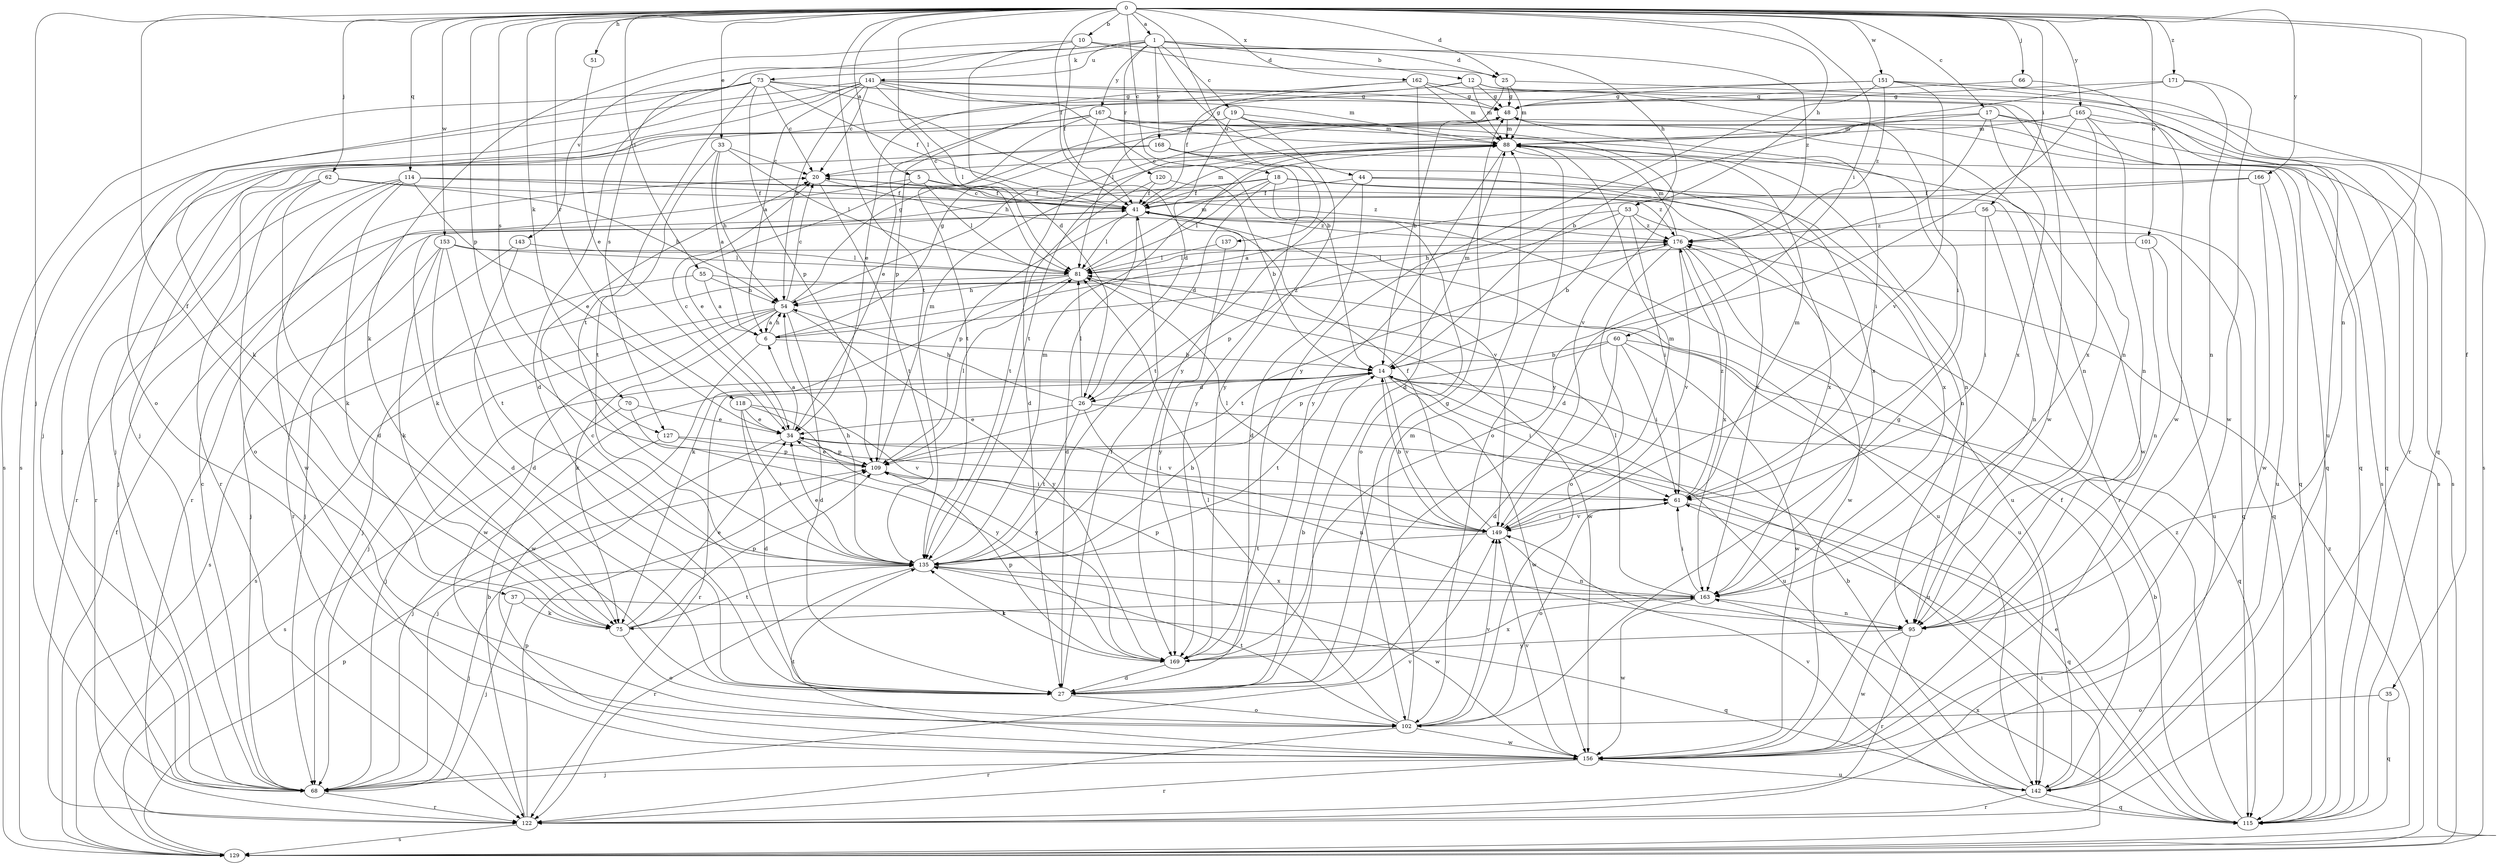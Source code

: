 strict digraph  {
0;
1;
5;
6;
10;
12;
14;
17;
18;
19;
20;
25;
26;
27;
33;
34;
35;
37;
41;
44;
48;
51;
53;
54;
55;
56;
60;
61;
62;
66;
68;
70;
73;
75;
81;
88;
95;
101;
102;
109;
114;
115;
118;
120;
122;
127;
129;
135;
137;
141;
142;
143;
149;
151;
153;
156;
162;
163;
165;
166;
167;
168;
169;
171;
176;
0 -> 1  [label=a];
0 -> 5  [label=a];
0 -> 10  [label=b];
0 -> 17  [label=c];
0 -> 18  [label=c];
0 -> 25  [label=d];
0 -> 33  [label=e];
0 -> 35  [label=f];
0 -> 37  [label=f];
0 -> 41  [label=f];
0 -> 51  [label=h];
0 -> 53  [label=h];
0 -> 55  [label=i];
0 -> 56  [label=i];
0 -> 60  [label=i];
0 -> 62  [label=j];
0 -> 66  [label=j];
0 -> 68  [label=j];
0 -> 70  [label=k];
0 -> 81  [label=l];
0 -> 95  [label=n];
0 -> 101  [label=o];
0 -> 109  [label=p];
0 -> 114  [label=q];
0 -> 118  [label=r];
0 -> 127  [label=s];
0 -> 135  [label=t];
0 -> 137  [label=u];
0 -> 151  [label=w];
0 -> 153  [label=w];
0 -> 162  [label=x];
0 -> 165  [label=y];
0 -> 166  [label=y];
0 -> 171  [label=z];
1 -> 12  [label=b];
1 -> 19  [label=c];
1 -> 25  [label=d];
1 -> 44  [label=g];
1 -> 53  [label=h];
1 -> 73  [label=k];
1 -> 120  [label=r];
1 -> 127  [label=s];
1 -> 141  [label=u];
1 -> 143  [label=v];
1 -> 167  [label=y];
1 -> 168  [label=y];
5 -> 34  [label=e];
5 -> 41  [label=f];
5 -> 81  [label=l];
5 -> 122  [label=r];
5 -> 176  [label=z];
6 -> 14  [label=b];
6 -> 48  [label=g];
6 -> 54  [label=h];
6 -> 156  [label=w];
6 -> 176  [label=z];
10 -> 25  [label=d];
10 -> 26  [label=d];
10 -> 41  [label=f];
10 -> 75  [label=k];
10 -> 176  [label=z];
12 -> 48  [label=g];
12 -> 68  [label=j];
12 -> 81  [label=l];
12 -> 88  [label=m];
12 -> 142  [label=u];
12 -> 156  [label=w];
14 -> 26  [label=d];
14 -> 61  [label=i];
14 -> 68  [label=j];
14 -> 88  [label=m];
14 -> 122  [label=r];
14 -> 135  [label=t];
14 -> 142  [label=u];
14 -> 149  [label=v];
14 -> 156  [label=w];
17 -> 54  [label=h];
17 -> 88  [label=m];
17 -> 115  [label=q];
17 -> 129  [label=s];
17 -> 163  [label=x];
17 -> 169  [label=y];
18 -> 26  [label=d];
18 -> 41  [label=f];
18 -> 75  [label=k];
18 -> 81  [label=l];
18 -> 102  [label=o];
18 -> 122  [label=r];
18 -> 163  [label=x];
19 -> 26  [label=d];
19 -> 68  [label=j];
19 -> 88  [label=m];
19 -> 129  [label=s];
19 -> 149  [label=v];
19 -> 169  [label=y];
20 -> 41  [label=f];
20 -> 135  [label=t];
20 -> 149  [label=v];
25 -> 14  [label=b];
25 -> 48  [label=g];
25 -> 88  [label=m];
25 -> 129  [label=s];
26 -> 34  [label=e];
26 -> 54  [label=h];
26 -> 81  [label=l];
26 -> 135  [label=t];
26 -> 142  [label=u];
26 -> 149  [label=v];
27 -> 14  [label=b];
27 -> 20  [label=c];
27 -> 41  [label=f];
27 -> 48  [label=g];
27 -> 102  [label=o];
33 -> 6  [label=a];
33 -> 20  [label=c];
33 -> 54  [label=h];
33 -> 81  [label=l];
33 -> 135  [label=t];
34 -> 6  [label=a];
34 -> 20  [label=c];
34 -> 68  [label=j];
34 -> 95  [label=n];
34 -> 109  [label=p];
35 -> 102  [label=o];
35 -> 115  [label=q];
37 -> 68  [label=j];
37 -> 75  [label=k];
37 -> 115  [label=q];
41 -> 20  [label=c];
41 -> 27  [label=d];
41 -> 81  [label=l];
41 -> 88  [label=m];
41 -> 109  [label=p];
41 -> 115  [label=q];
41 -> 122  [label=r];
41 -> 176  [label=z];
44 -> 27  [label=d];
44 -> 41  [label=f];
44 -> 95  [label=n];
44 -> 135  [label=t];
44 -> 163  [label=x];
48 -> 88  [label=m];
48 -> 115  [label=q];
51 -> 34  [label=e];
53 -> 14  [label=b];
53 -> 54  [label=h];
53 -> 61  [label=i];
53 -> 109  [label=p];
53 -> 142  [label=u];
53 -> 176  [label=z];
54 -> 6  [label=a];
54 -> 20  [label=c];
54 -> 27  [label=d];
54 -> 48  [label=g];
54 -> 68  [label=j];
54 -> 75  [label=k];
54 -> 129  [label=s];
54 -> 156  [label=w];
54 -> 169  [label=y];
55 -> 6  [label=a];
55 -> 54  [label=h];
55 -> 68  [label=j];
55 -> 142  [label=u];
56 -> 61  [label=i];
56 -> 95  [label=n];
56 -> 115  [label=q];
56 -> 176  [label=z];
60 -> 14  [label=b];
60 -> 27  [label=d];
60 -> 61  [label=i];
60 -> 109  [label=p];
60 -> 115  [label=q];
60 -> 156  [label=w];
61 -> 88  [label=m];
61 -> 102  [label=o];
61 -> 115  [label=q];
61 -> 149  [label=v];
61 -> 176  [label=z];
62 -> 27  [label=d];
62 -> 41  [label=f];
62 -> 54  [label=h];
62 -> 102  [label=o];
62 -> 122  [label=r];
66 -> 48  [label=g];
66 -> 156  [label=w];
68 -> 20  [label=c];
68 -> 122  [label=r];
68 -> 149  [label=v];
70 -> 34  [label=e];
70 -> 129  [label=s];
70 -> 169  [label=y];
73 -> 20  [label=c];
73 -> 27  [label=d];
73 -> 41  [label=f];
73 -> 48  [label=g];
73 -> 68  [label=j];
73 -> 109  [label=p];
73 -> 129  [label=s];
73 -> 135  [label=t];
73 -> 169  [label=y];
75 -> 34  [label=e];
75 -> 102  [label=o];
75 -> 109  [label=p];
75 -> 135  [label=t];
81 -> 54  [label=h];
81 -> 75  [label=k];
81 -> 88  [label=m];
81 -> 129  [label=s];
81 -> 156  [label=w];
88 -> 20  [label=c];
88 -> 95  [label=n];
88 -> 102  [label=o];
88 -> 156  [label=w];
88 -> 169  [label=y];
95 -> 122  [label=r];
95 -> 156  [label=w];
95 -> 169  [label=y];
101 -> 81  [label=l];
101 -> 95  [label=n];
101 -> 142  [label=u];
102 -> 48  [label=g];
102 -> 81  [label=l];
102 -> 88  [label=m];
102 -> 122  [label=r];
102 -> 135  [label=t];
102 -> 149  [label=v];
102 -> 156  [label=w];
109 -> 34  [label=e];
109 -> 61  [label=i];
109 -> 81  [label=l];
109 -> 88  [label=m];
114 -> 34  [label=e];
114 -> 41  [label=f];
114 -> 68  [label=j];
114 -> 75  [label=k];
114 -> 122  [label=r];
114 -> 156  [label=w];
114 -> 163  [label=x];
114 -> 176  [label=z];
115 -> 14  [label=b];
115 -> 34  [label=e];
115 -> 163  [label=x];
115 -> 176  [label=z];
118 -> 27  [label=d];
118 -> 34  [label=e];
118 -> 135  [label=t];
118 -> 149  [label=v];
118 -> 169  [label=y];
120 -> 14  [label=b];
120 -> 41  [label=f];
120 -> 135  [label=t];
122 -> 14  [label=b];
122 -> 109  [label=p];
122 -> 129  [label=s];
127 -> 61  [label=i];
127 -> 68  [label=j];
127 -> 109  [label=p];
129 -> 41  [label=f];
129 -> 61  [label=i];
129 -> 109  [label=p];
129 -> 176  [label=z];
135 -> 14  [label=b];
135 -> 34  [label=e];
135 -> 54  [label=h];
135 -> 68  [label=j];
135 -> 88  [label=m];
135 -> 122  [label=r];
135 -> 156  [label=w];
135 -> 163  [label=x];
137 -> 81  [label=l];
137 -> 169  [label=y];
141 -> 6  [label=a];
141 -> 14  [label=b];
141 -> 20  [label=c];
141 -> 48  [label=g];
141 -> 54  [label=h];
141 -> 75  [label=k];
141 -> 81  [label=l];
141 -> 88  [label=m];
141 -> 95  [label=n];
141 -> 102  [label=o];
141 -> 129  [label=s];
142 -> 14  [label=b];
142 -> 41  [label=f];
142 -> 115  [label=q];
142 -> 122  [label=r];
142 -> 149  [label=v];
143 -> 27  [label=d];
143 -> 68  [label=j];
143 -> 81  [label=l];
149 -> 14  [label=b];
149 -> 41  [label=f];
149 -> 61  [label=i];
149 -> 81  [label=l];
149 -> 88  [label=m];
149 -> 95  [label=n];
149 -> 135  [label=t];
151 -> 48  [label=g];
151 -> 109  [label=p];
151 -> 115  [label=q];
151 -> 122  [label=r];
151 -> 149  [label=v];
151 -> 169  [label=y];
151 -> 176  [label=z];
153 -> 27  [label=d];
153 -> 68  [label=j];
153 -> 75  [label=k];
153 -> 81  [label=l];
153 -> 135  [label=t];
153 -> 142  [label=u];
156 -> 68  [label=j];
156 -> 122  [label=r];
156 -> 135  [label=t];
156 -> 142  [label=u];
156 -> 149  [label=v];
162 -> 27  [label=d];
162 -> 34  [label=e];
162 -> 41  [label=f];
162 -> 48  [label=g];
162 -> 61  [label=i];
162 -> 88  [label=m];
163 -> 61  [label=i];
163 -> 75  [label=k];
163 -> 81  [label=l];
163 -> 95  [label=n];
163 -> 109  [label=p];
163 -> 156  [label=w];
165 -> 27  [label=d];
165 -> 88  [label=m];
165 -> 95  [label=n];
165 -> 115  [label=q];
165 -> 129  [label=s];
165 -> 135  [label=t];
165 -> 163  [label=x];
166 -> 6  [label=a];
166 -> 41  [label=f];
166 -> 142  [label=u];
166 -> 156  [label=w];
167 -> 27  [label=d];
167 -> 34  [label=e];
167 -> 61  [label=i];
167 -> 68  [label=j];
167 -> 88  [label=m];
167 -> 95  [label=n];
167 -> 135  [label=t];
168 -> 20  [label=c];
168 -> 115  [label=q];
168 -> 122  [label=r];
168 -> 163  [label=x];
168 -> 169  [label=y];
169 -> 27  [label=d];
169 -> 109  [label=p];
169 -> 135  [label=t];
169 -> 163  [label=x];
171 -> 14  [label=b];
171 -> 48  [label=g];
171 -> 95  [label=n];
171 -> 156  [label=w];
176 -> 81  [label=l];
176 -> 88  [label=m];
176 -> 102  [label=o];
176 -> 135  [label=t];
176 -> 149  [label=v];
176 -> 156  [label=w];
176 -> 163  [label=x];
}
